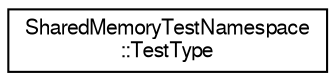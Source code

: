 digraph "Graphical Class Hierarchy"
{
  edge [fontname="FreeSans",fontsize="10",labelfontname="FreeSans",labelfontsize="10"];
  node [fontname="FreeSans",fontsize="10",shape=record];
  rankdir="LR";
  Node1 [label="SharedMemoryTestNamespace\l::TestType",height=0.2,width=0.4,color="black", fillcolor="white", style="filled",URL="$d9/d1b/struct_shared_memory_test_namespace_1_1_test_type.html"];
}
